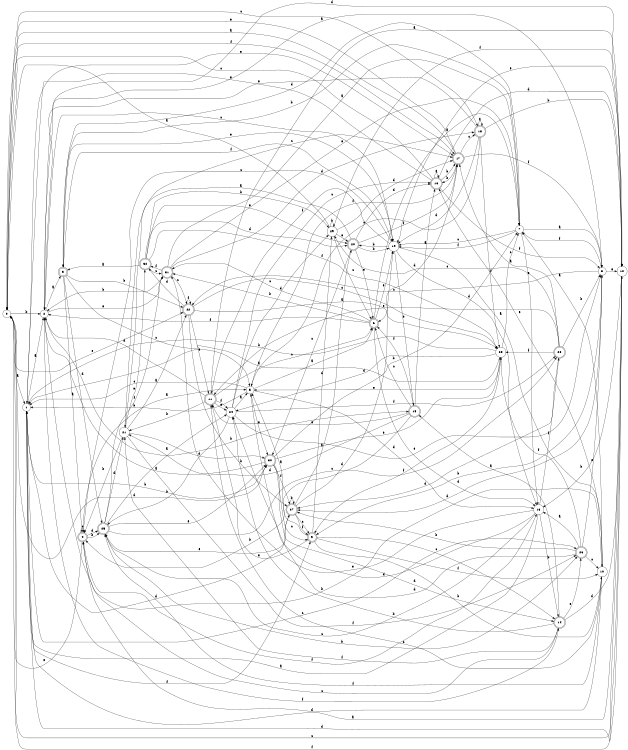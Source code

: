 digraph n27_5 {
__start0 [label="" shape="none"];

rankdir=LR;
size="8,5";

s0 [style="filled", color="black", fillcolor="white" shape="circle", label="0"];
s1 [style="filled", color="black", fillcolor="white" shape="circle", label="1"];
s2 [style="filled", color="black", fillcolor="white" shape="circle", label="2"];
s3 [style="rounded,filled", color="black", fillcolor="white" shape="doublecircle", label="3"];
s4 [style="rounded,filled", color="black", fillcolor="white" shape="doublecircle", label="4"];
s5 [style="filled", color="black", fillcolor="white" shape="circle", label="5"];
s6 [style="rounded,filled", color="black", fillcolor="white" shape="doublecircle", label="6"];
s7 [style="filled", color="black", fillcolor="white" shape="circle", label="7"];
s8 [style="filled", color="black", fillcolor="white" shape="circle", label="8"];
s9 [style="rounded,filled", color="black", fillcolor="white" shape="doublecircle", label="9"];
s10 [style="filled", color="black", fillcolor="white" shape="circle", label="10"];
s11 [style="rounded,filled", color="black", fillcolor="white" shape="doublecircle", label="11"];
s12 [style="filled", color="black", fillcolor="white" shape="circle", label="12"];
s13 [style="filled", color="black", fillcolor="white" shape="circle", label="13"];
s14 [style="rounded,filled", color="black", fillcolor="white" shape="doublecircle", label="14"];
s15 [style="rounded,filled", color="black", fillcolor="white" shape="doublecircle", label="15"];
s16 [style="rounded,filled", color="black", fillcolor="white" shape="doublecircle", label="16"];
s17 [style="rounded,filled", color="black", fillcolor="white" shape="doublecircle", label="17"];
s18 [style="rounded,filled", color="black", fillcolor="white" shape="doublecircle", label="18"];
s19 [style="filled", color="black", fillcolor="white" shape="circle", label="19"];
s20 [style="rounded,filled", color="black", fillcolor="white" shape="doublecircle", label="20"];
s21 [style="filled", color="black", fillcolor="white" shape="circle", label="21"];
s22 [style="rounded,filled", color="black", fillcolor="white" shape="doublecircle", label="22"];
s23 [style="filled", color="black", fillcolor="white" shape="circle", label="23"];
s24 [style="filled", color="black", fillcolor="white" shape="circle", label="24"];
s25 [style="rounded,filled", color="black", fillcolor="white" shape="doublecircle", label="25"];
s26 [style="rounded,filled", color="black", fillcolor="white" shape="doublecircle", label="26"];
s27 [style="rounded,filled", color="black", fillcolor="white" shape="doublecircle", label="27"];
s28 [style="rounded,filled", color="black", fillcolor="white" shape="doublecircle", label="28"];
s29 [style="filled", color="black", fillcolor="white" shape="circle", label="29"];
s30 [style="rounded,filled", color="black", fillcolor="white" shape="doublecircle", label="30"];
s31 [style="rounded,filled", color="black", fillcolor="white" shape="doublecircle", label="31"];
s32 [style="rounded,filled", color="black", fillcolor="white" shape="doublecircle", label="32"];
s0 -> s1 [label="a"];
s0 -> s2 [label="b"];
s0 -> s18 [label="c"];
s0 -> s30 [label="d"];
s0 -> s22 [label="e"];
s0 -> s17 [label="f"];
s1 -> s2 [label="a"];
s1 -> s30 [label="b"];
s1 -> s26 [label="c"];
s1 -> s27 [label="d"];
s1 -> s17 [label="e"];
s1 -> s9 [label="f"];
s2 -> s3 [label="a"];
s2 -> s15 [label="b"];
s2 -> s19 [label="c"];
s2 -> s12 [label="d"];
s2 -> s31 [label="e"];
s2 -> s14 [label="f"];
s3 -> s4 [label="a"];
s3 -> s22 [label="b"];
s3 -> s5 [label="c"];
s3 -> s25 [label="d"];
s3 -> s19 [label="e"];
s3 -> s19 [label="f"];
s4 -> s5 [label="a"];
s4 -> s25 [label="b"];
s4 -> s4 [label="c"];
s4 -> s25 [label="d"];
s4 -> s0 [label="e"];
s4 -> s13 [label="f"];
s5 -> s6 [label="a"];
s5 -> s1 [label="b"];
s5 -> s1 [label="c"];
s5 -> s13 [label="d"];
s5 -> s30 [label="e"];
s5 -> s17 [label="f"];
s6 -> s7 [label="a"];
s6 -> s31 [label="b"];
s6 -> s31 [label="c"];
s6 -> s13 [label="d"];
s6 -> s19 [label="e"];
s6 -> s2 [label="f"];
s7 -> s8 [label="a"];
s7 -> s3 [label="b"];
s7 -> s19 [label="c"];
s7 -> s3 [label="d"];
s7 -> s13 [label="e"];
s7 -> s19 [label="f"];
s8 -> s2 [label="a"];
s8 -> s9 [label="b"];
s8 -> s22 [label="c"];
s8 -> s27 [label="d"];
s8 -> s12 [label="e"];
s8 -> s7 [label="f"];
s9 -> s5 [label="a"];
s9 -> s10 [label="b"];
s9 -> s14 [label="c"];
s9 -> s29 [label="d"];
s9 -> s11 [label="e"];
s9 -> s10 [label="f"];
s10 -> s7 [label="a"];
s10 -> s2 [label="b"];
s10 -> s11 [label="c"];
s10 -> s1 [label="d"];
s10 -> s16 [label="e"];
s10 -> s25 [label="f"];
s11 -> s12 [label="a"];
s11 -> s21 [label="b"];
s11 -> s6 [label="c"];
s11 -> s2 [label="d"];
s11 -> s24 [label="e"];
s11 -> s24 [label="f"];
s12 -> s4 [label="a"];
s12 -> s13 [label="b"];
s12 -> s0 [label="c"];
s12 -> s1 [label="d"];
s12 -> s19 [label="e"];
s12 -> s0 [label="f"];
s13 -> s1 [label="a"];
s13 -> s14 [label="b"];
s13 -> s25 [label="c"];
s13 -> s24 [label="d"];
s13 -> s31 [label="e"];
s13 -> s28 [label="f"];
s14 -> s15 [label="a"];
s14 -> s24 [label="b"];
s14 -> s4 [label="c"];
s14 -> s12 [label="d"];
s14 -> s26 [label="e"];
s14 -> s21 [label="f"];
s15 -> s16 [label="a"];
s15 -> s4 [label="b"];
s15 -> s6 [label="c"];
s15 -> s21 [label="d"];
s15 -> s11 [label="e"];
s15 -> s6 [label="f"];
s16 -> s16 [label="a"];
s16 -> s17 [label="b"];
s16 -> s0 [label="c"];
s16 -> s12 [label="d"];
s16 -> s1 [label="e"];
s16 -> s8 [label="f"];
s17 -> s0 [label="a"];
s17 -> s16 [label="b"];
s17 -> s18 [label="c"];
s17 -> s6 [label="d"];
s17 -> s0 [label="e"];
s17 -> s8 [label="f"];
s18 -> s18 [label="a"];
s18 -> s12 [label="b"];
s18 -> s5 [label="c"];
s18 -> s19 [label="d"];
s18 -> s2 [label="e"];
s18 -> s23 [label="f"];
s19 -> s10 [label="a"];
s19 -> s20 [label="b"];
s19 -> s4 [label="c"];
s19 -> s13 [label="d"];
s19 -> s15 [label="e"];
s19 -> s11 [label="f"];
s20 -> s21 [label="a"];
s20 -> s19 [label="b"];
s20 -> s30 [label="c"];
s20 -> s16 [label="d"];
s20 -> s6 [label="e"];
s20 -> s17 [label="f"];
s21 -> s22 [label="a"];
s21 -> s4 [label="b"];
s21 -> s17 [label="c"];
s21 -> s30 [label="d"];
s21 -> s32 [label="e"];
s21 -> s26 [label="f"];
s22 -> s23 [label="a"];
s22 -> s27 [label="b"];
s22 -> s23 [label="c"];
s22 -> s32 [label="d"];
s22 -> s11 [label="e"];
s22 -> s22 [label="f"];
s23 -> s1 [label="a"];
s23 -> s1 [label="b"];
s23 -> s7 [label="c"];
s23 -> s24 [label="d"];
s23 -> s5 [label="e"];
s23 -> s9 [label="f"];
s24 -> s5 [label="a"];
s24 -> s25 [label="b"];
s24 -> s16 [label="c"];
s24 -> s29 [label="d"];
s24 -> s8 [label="e"];
s24 -> s28 [label="f"];
s25 -> s24 [label="a"];
s25 -> s26 [label="b"];
s25 -> s28 [label="c"];
s25 -> s21 [label="d"];
s25 -> s30 [label="e"];
s25 -> s31 [label="f"];
s26 -> s13 [label="a"];
s26 -> s27 [label="b"];
s26 -> s10 [label="c"];
s26 -> s5 [label="d"];
s26 -> s8 [label="e"];
s26 -> s23 [label="f"];
s27 -> s20 [label="a"];
s27 -> s27 [label="b"];
s27 -> s9 [label="c"];
s27 -> s19 [label="d"];
s27 -> s25 [label="e"];
s27 -> s9 [label="f"];
s28 -> s17 [label="a"];
s28 -> s8 [label="b"];
s28 -> s29 [label="c"];
s28 -> s27 [label="d"];
s28 -> s11 [label="e"];
s28 -> s23 [label="f"];
s29 -> s0 [label="a"];
s29 -> s29 [label="b"];
s29 -> s6 [label="c"];
s29 -> s17 [label="d"];
s29 -> s20 [label="e"];
s29 -> s12 [label="f"];
s30 -> s2 [label="a"];
s30 -> s7 [label="b"];
s30 -> s9 [label="c"];
s30 -> s14 [label="d"];
s30 -> s23 [label="e"];
s30 -> s27 [label="f"];
s31 -> s7 [label="a"];
s31 -> s2 [label="b"];
s31 -> s22 [label="c"];
s31 -> s18 [label="d"];
s31 -> s7 [label="e"];
s31 -> s32 [label="f"];
s32 -> s3 [label="a"];
s32 -> s29 [label="b"];
s32 -> s31 [label="c"];
s32 -> s20 [label="d"];
s32 -> s20 [label="e"];
s32 -> s23 [label="f"];

}